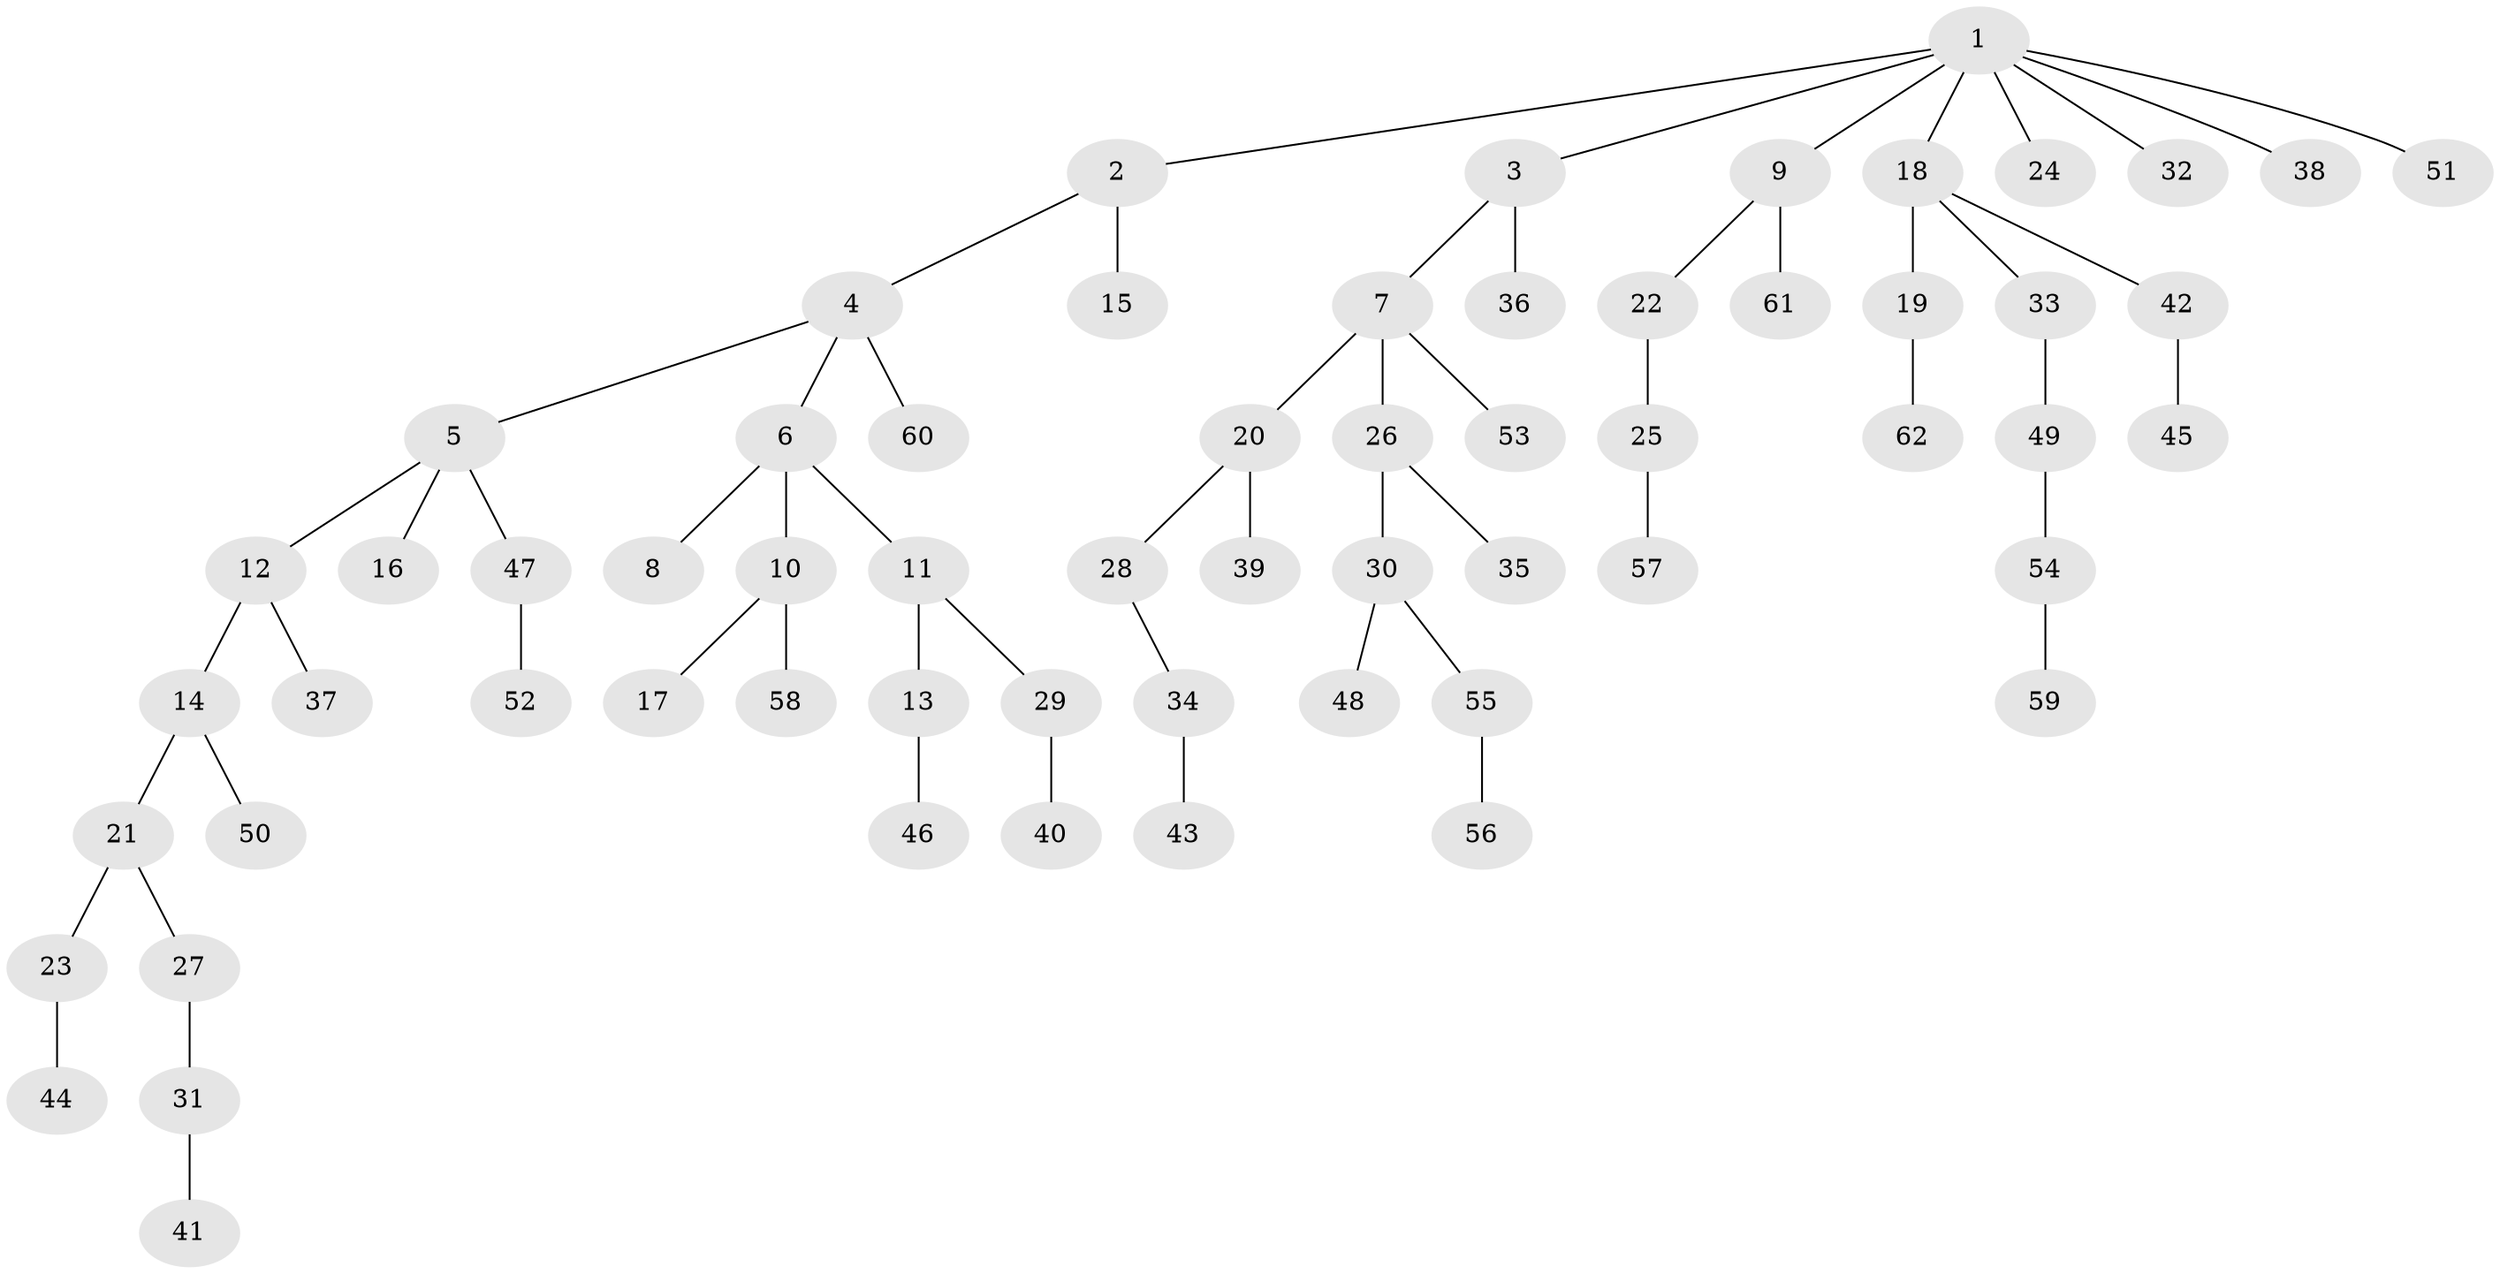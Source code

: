 // Generated by graph-tools (version 1.1) at 2025/11/02/27/25 16:11:25]
// undirected, 62 vertices, 61 edges
graph export_dot {
graph [start="1"]
  node [color=gray90,style=filled];
  1;
  2;
  3;
  4;
  5;
  6;
  7;
  8;
  9;
  10;
  11;
  12;
  13;
  14;
  15;
  16;
  17;
  18;
  19;
  20;
  21;
  22;
  23;
  24;
  25;
  26;
  27;
  28;
  29;
  30;
  31;
  32;
  33;
  34;
  35;
  36;
  37;
  38;
  39;
  40;
  41;
  42;
  43;
  44;
  45;
  46;
  47;
  48;
  49;
  50;
  51;
  52;
  53;
  54;
  55;
  56;
  57;
  58;
  59;
  60;
  61;
  62;
  1 -- 2;
  1 -- 3;
  1 -- 9;
  1 -- 18;
  1 -- 24;
  1 -- 32;
  1 -- 38;
  1 -- 51;
  2 -- 4;
  2 -- 15;
  3 -- 7;
  3 -- 36;
  4 -- 5;
  4 -- 6;
  4 -- 60;
  5 -- 12;
  5 -- 16;
  5 -- 47;
  6 -- 8;
  6 -- 10;
  6 -- 11;
  7 -- 20;
  7 -- 26;
  7 -- 53;
  9 -- 22;
  9 -- 61;
  10 -- 17;
  10 -- 58;
  11 -- 13;
  11 -- 29;
  12 -- 14;
  12 -- 37;
  13 -- 46;
  14 -- 21;
  14 -- 50;
  18 -- 19;
  18 -- 33;
  18 -- 42;
  19 -- 62;
  20 -- 28;
  20 -- 39;
  21 -- 23;
  21 -- 27;
  22 -- 25;
  23 -- 44;
  25 -- 57;
  26 -- 30;
  26 -- 35;
  27 -- 31;
  28 -- 34;
  29 -- 40;
  30 -- 48;
  30 -- 55;
  31 -- 41;
  33 -- 49;
  34 -- 43;
  42 -- 45;
  47 -- 52;
  49 -- 54;
  54 -- 59;
  55 -- 56;
}
